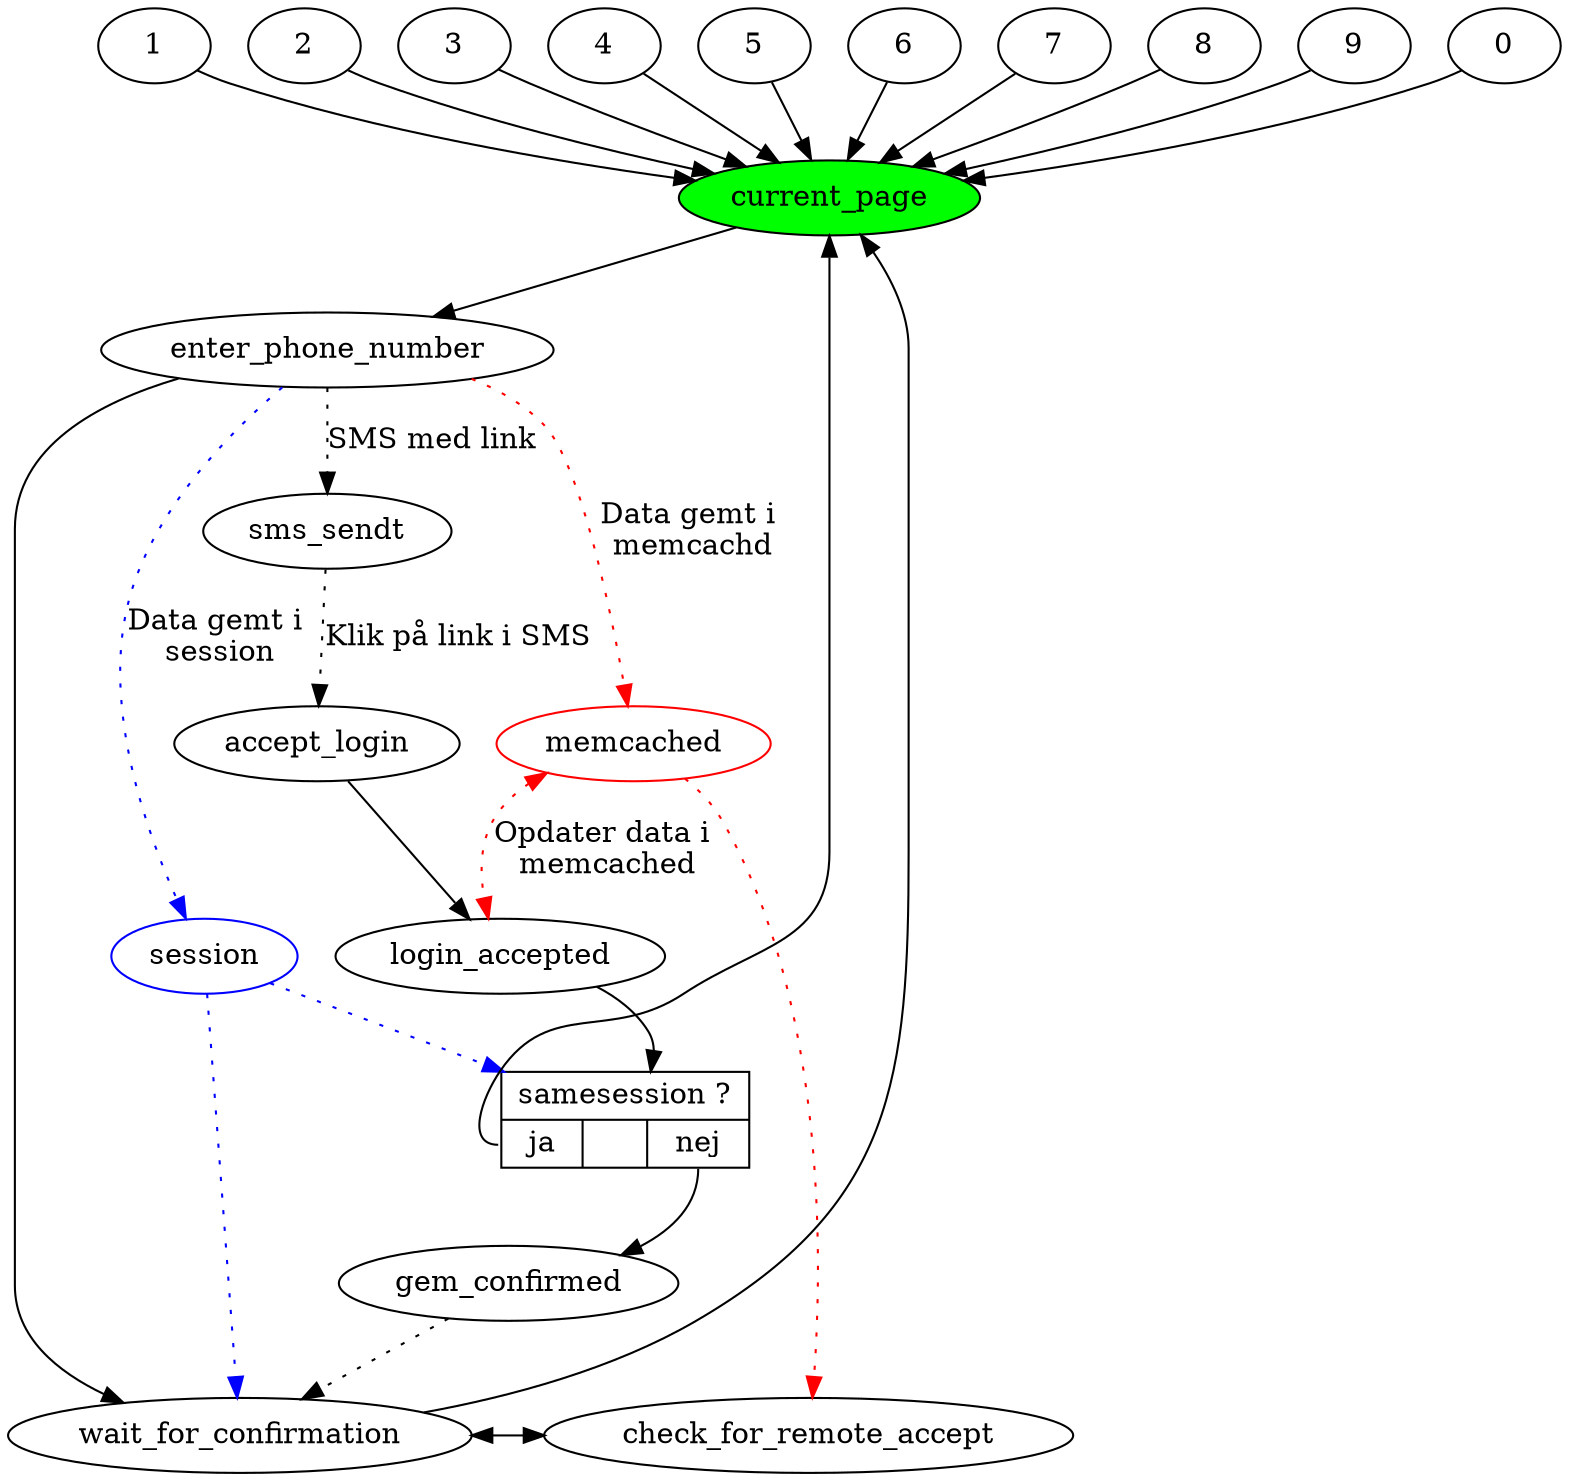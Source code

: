 digraph xxx {
  {1,2,3,4,5,6,7,8,9,0} -> current_page;
  {
    edge [ color=red style=dotted ];
////////////////////////////////////////////////////////////////////////////////////////////
    enter_phone_number -> memcached [ label="Data gemt i \nmemcachd"]; /////
                          memcached [ color = red ];
                          memcached -> check_for_remote_accept;
                          memcached -> login_accepted [ label = "Opdater data i \nmemcached" dir=both ];
////////////////////////////////////////////////////////////////////////////////////////////
  }
  {
    edge [ color=blue style=dotted ];
////////////////////////////////////////////////////////////////////////////////////////////
        enter_phone_number -> session [ label="Data gemt i \nsession"];    /////
                              session [ color = blue ];
                              session -> wait_for_confirmation;
                              session -> same_session;
////////////////////////////////////////////////////////////////////////////////////////////
  }
  {
    rank = same;
    wait_for_confirmation; check_for_remote_accept;
////////////////////////////////////////////////////////////////////////////////////////////
              wait_for_confirmation -> check_for_remote_accept [ dir=both ];           /////
////////////////////////////////////////////////////////////////////////////////////////////
  }
  same_session [ shape=record label="{samesession ?|{<ja> ja| &nbsp; |<nej> nej}}" ];
  current_page [ style=filled fillcolor=green ];
  current_page ->
        enter_phone_number ->
              wait_for_confirmation ->
                    current_page;
////////////////////////////////////////////////////////////////////////////////////////////
        enter_phone_number -> sms_sendt [ style= dotted label="SMS med link"];         /////
////////////////////////////////////////////////////////////////////////////////////////////
  sms_sendt ->
        accept_login [ style=dotted label="Klik på link i SMS" ];
        accept_login ->
              login_accepted->
                    same_session;
                    same_session:ja ->
                          current_page;
                    same_session:nej ->
                          gem_confirmed;
////////////////////////////////////////////////////////////////////////////////////////////
                          gem_confirmed ->                                       /////
                                wait_for_confirmation [ style=dotted ];          /////
////////////////////////////////////////////////////////////////////////////////////////////
}
